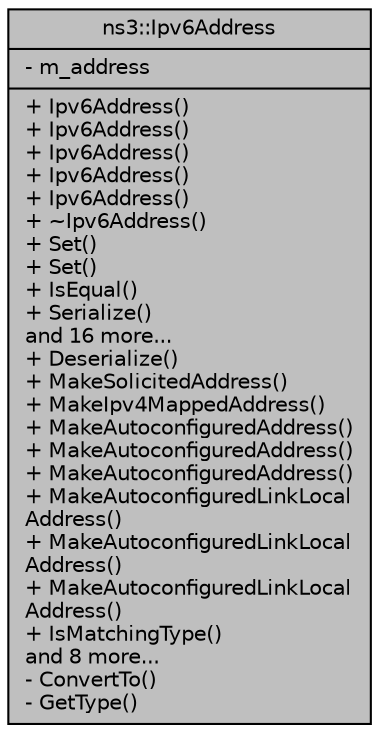 digraph "ns3::Ipv6Address"
{
  edge [fontname="Helvetica",fontsize="10",labelfontname="Helvetica",labelfontsize="10"];
  node [fontname="Helvetica",fontsize="10",shape=record];
  Node1 [label="{ns3::Ipv6Address\n|- m_address\l|+ Ipv6Address()\l+ Ipv6Address()\l+ Ipv6Address()\l+ Ipv6Address()\l+ Ipv6Address()\l+ ~Ipv6Address()\l+ Set()\l+ Set()\l+ IsEqual()\l+ Serialize()\land 16 more...\l+ Deserialize()\l+ MakeSolicitedAddress()\l+ MakeIpv4MappedAddress()\l+ MakeAutoconfiguredAddress()\l+ MakeAutoconfiguredAddress()\l+ MakeAutoconfiguredAddress()\l+ MakeAutoconfiguredLinkLocal\lAddress()\l+ MakeAutoconfiguredLinkLocal\lAddress()\l+ MakeAutoconfiguredLinkLocal\lAddress()\l+ IsMatchingType()\land 8 more...\l- ConvertTo()\l- GetType()\l}",height=0.2,width=0.4,color="black", fillcolor="grey75", style="filled", fontcolor="black"];
}
